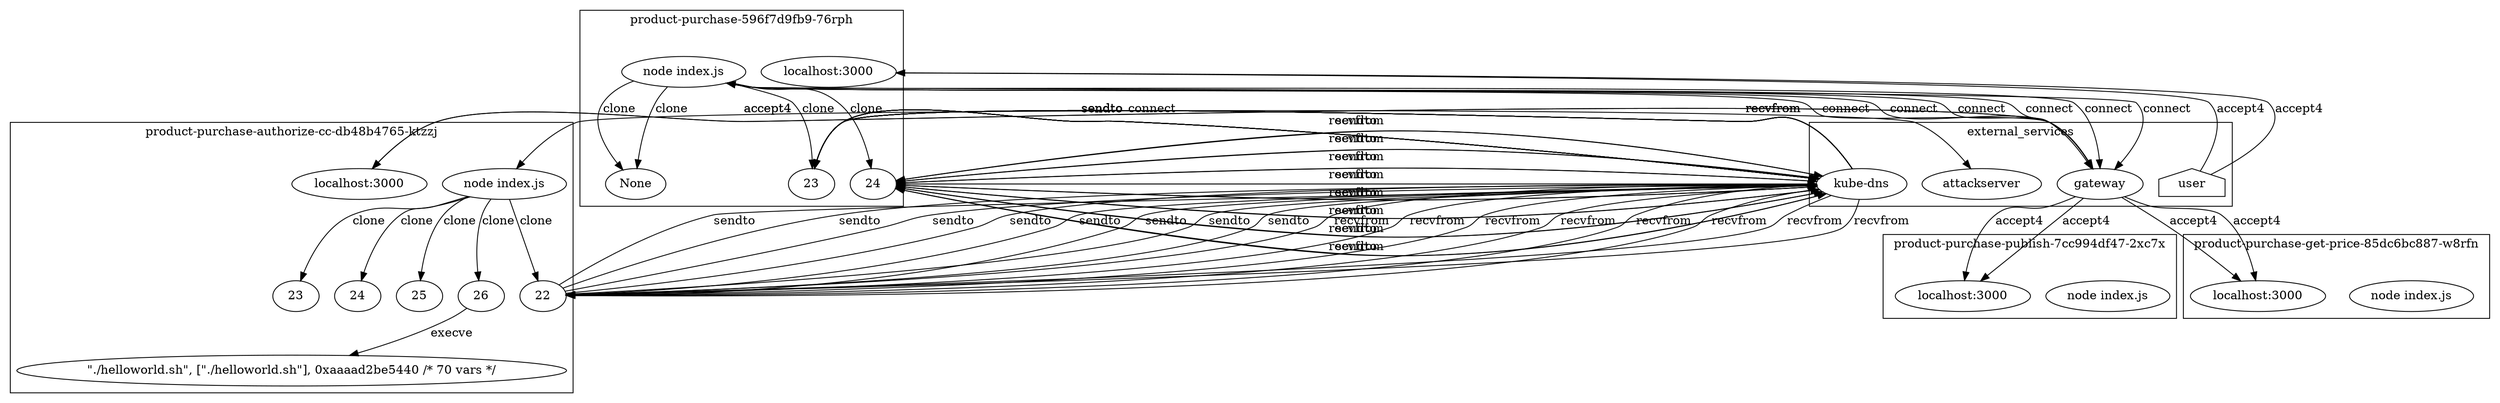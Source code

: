 digraph G {
	subgraph "cluster_ product-purchase-publish-7cc994df47-2xc7x " {
		label=" product-purchase-publish-7cc994df47-2xc7x "
		59450 [label="node index.js"]
		"product-purchase-publish_localhost_3000" [label="localhost:3000"]
		"product-purchase-publish_localhost_3000" [label="localhost:3000"]
	}
	subgraph "cluster_ product-purchase-authorize-cc-db48b4765-ktzzj " {
		label=" product-purchase-authorize-cc-db48b4765-ktzzj "
		60457 [label="node index.js"]
		"product-purchase-authorize-cc_localhost_3000" [label="localhost:3000"]
		"product-purchase-authorize-cc_localhost_3000" [label="localhost:3000"]
		60457 -> 64518 [label=clone]
		60457 -> 64525 [label=clone]
		60457 -> 64521 [label=clone]
		60457 -> 64531 [label=clone]
		60457 -> 64601 [label=clone]
		64518 [label=22]
		64525 [label=23]
		64521 [label=24]
		64531 [label=25]
		64601 [label=26]
		" product-purchase-authorize-cc-db48b4765-ktzzj _./helloworld.sh" [label="\"./helloworld.sh\", [\"./helloworld.sh\"], 0xaaaad2be5440 /* 70 vars */"]
		64601 -> " product-purchase-authorize-cc-db48b4765-ktzzj _./helloworld.sh" [label=execve]
	}
	subgraph "cluster_ product-purchase-596f7d9fb9-76rph " {
		label=" product-purchase-596f7d9fb9-76rph "
		61785 [label="node index.js"]
		"product-purchase_localhost_3000" [label="localhost:3000"]
		"product-purchase_localhost_3000" [label="localhost:3000"]
		61785 -> None [label=clone]
		61785 -> None [label=clone]
		61785 -> 64416 [label=clone]
		61785 -> 64409 [label=clone]
		64416 [label=23]
		64409 [label=24]
	}
	subgraph "cluster_ product-purchase-get-price-85dc6bc887-w8rfn " {
		label=" product-purchase-get-price-85dc6bc887-w8rfn "
		63171 [label="node index.js"]
		"product-purchase-get-price_localhost_3000" [label="localhost:3000"]
		"product-purchase-get-price_localhost_3000" [label="localhost:3000"]
	}
	subgraph cluster_services {
		label=external_services
		user [shape=house]
		"10.107.89.58_8080" -> "product-purchase-publish_localhost_3000" [label=accept4]
		"10.107.89.58_8080" -> "product-purchase-publish_localhost_3000" [label=accept4]
		"10.107.89.58_8080" -> "product-purchase-authorize-cc_localhost_3000" [label=accept4]
		"10.107.89.58_8080" -> "product-purchase-authorize-cc_localhost_3000" [label=accept4]
		"10.110.46.174_8889" [label=attackserver]
		60457 -> "10.110.46.174_8889" [label=connect dir=both]
		"10.96.0.10_53" [label="kube-dns"]
		64518 -> "10.96.0.10_53" [label=sendto]
		"10.96.0.10_53" [label="kube-dns"]
		64518 -> "10.96.0.10_53" [label=sendto]
		"10.96.0.10_53" [label="kube-dns"]
		"10.96.0.10_53" -> 64518 [label=recvfrom]
		"10.96.0.10_53" [label="kube-dns"]
		"10.96.0.10_53" -> 64518 [label=recvfrom]
		"10.96.0.10_53" [label="kube-dns"]
		64518 -> "10.96.0.10_53" [label=sendto]
		"10.96.0.10_53" [label="kube-dns"]
		64518 -> "10.96.0.10_53" [label=sendto]
		"10.96.0.10_53" [label="kube-dns"]
		"10.96.0.10_53" -> 64518 [label=recvfrom]
		"10.96.0.10_53" [label="kube-dns"]
		"10.96.0.10_53" -> 64518 [label=recvfrom]
		"10.96.0.10_53" [label="kube-dns"]
		64518 -> "10.96.0.10_53" [label=sendto]
		"10.96.0.10_53" [label="kube-dns"]
		64518 -> "10.96.0.10_53" [label=sendto]
		"10.96.0.10_53" [label="kube-dns"]
		"10.96.0.10_53" -> 64518 [label=recvfrom]
		"10.96.0.10_53" [label="kube-dns"]
		"10.96.0.10_53" -> 64518 [label=recvfrom]
		"10.96.0.10_53" [label="kube-dns"]
		64518 -> "10.96.0.10_53" [label=sendto]
		"10.96.0.10_53" [label="kube-dns"]
		64518 -> "10.96.0.10_53" [label=sendto]
		"10.96.0.10_53" [label="kube-dns"]
		"10.96.0.10_53" -> 64518 [label=recvfrom]
		"10.96.0.10_53" [label="kube-dns"]
		"10.96.0.10_53" -> 64518 [label=recvfrom]
		user -> "product-purchase_localhost_3000" [label=accept4]
		user -> "product-purchase_localhost_3000" [label=accept4]
		"10.107.89.58_8080" [label=gateway]
		61785 -> "10.107.89.58_8080" [label=connect dir=both]
		"10.107.89.58_8080" [label=gateway]
		61785 -> "10.107.89.58_8080" [label=connect dir=both]
		"10.107.89.58_8080" [label=gateway]
		61785 -> "10.107.89.58_8080" [label=connect dir=both]
		"10.107.89.58_8080" [label=gateway]
		61785 -> "10.107.89.58_8080" [label=connect dir=both]
		"10.107.89.58_8080" [label=gateway]
		61785 -> "10.107.89.58_8080" [label=connect dir=both]
		"10.107.89.58_8080" [label=gateway]
		61785 -> "10.107.89.58_8080" [label=connect dir=both]
		"10.96.0.10_53" [label="kube-dns"]
		64416 -> "10.96.0.10_53" [label=sendto]
		"10.96.0.10_53" [label="kube-dns"]
		64416 -> "10.96.0.10_53" [label=sendto]
		"10.96.0.10_53" [label="kube-dns"]
		"10.96.0.10_53" -> 64416 [label=recvfrom]
		"10.96.0.10_53" [label="kube-dns"]
		"10.96.0.10_53" -> 64416 [label=recvfrom]
		"10.96.0.10_53" [label="kube-dns"]
		64416 -> "10.96.0.10_53" [label=sendto]
		"10.96.0.10_53" [label="kube-dns"]
		64416 -> "10.96.0.10_53" [label=sendto]
		"10.96.0.10_53" [label="kube-dns"]
		"10.96.0.10_53" -> 64416 [label=recvfrom]
		"10.96.0.10_53" [label="kube-dns"]
		"10.96.0.10_53" -> 64416 [label=recvfrom]
		"10.96.0.10_53" [label="kube-dns"]
		64416 -> "10.96.0.10_53" [label=sendto]
		"10.96.0.10_53" [label="kube-dns"]
		64416 -> "10.96.0.10_53" [label=sendto]
		"10.96.0.10_53" [label="kube-dns"]
		"10.96.0.10_53" -> 64416 [label=recvfrom]
		"10.96.0.10_53" [label="kube-dns"]
		"10.96.0.10_53" -> 64416 [label=recvfrom]
		"10.96.0.10_53" [label="kube-dns"]
		64416 -> "10.96.0.10_53" [label=sendto]
		"10.96.0.10_53" [label="kube-dns"]
		64416 -> "10.96.0.10_53" [label=sendto]
		"10.96.0.10_53" [label="kube-dns"]
		"10.96.0.10_53" -> 64416 [label=recvfrom]
		"10.96.0.10_53" [label="kube-dns"]
		"10.96.0.10_53" -> 64416 [label=recvfrom]
		"10.96.0.10_53" [label="kube-dns"]
		64409 -> "10.96.0.10_53" [label=sendto]
		"10.96.0.10_53" [label="kube-dns"]
		64409 -> "10.96.0.10_53" [label=sendto]
		"10.96.0.10_53" [label="kube-dns"]
		"10.96.0.10_53" -> 64409 [label=recvfrom]
		"10.96.0.10_53" [label="kube-dns"]
		"10.96.0.10_53" -> 64409 [label=recvfrom]
		"10.96.0.10_53" [label="kube-dns"]
		64409 -> "10.96.0.10_53" [label=sendto]
		"10.96.0.10_53" [label="kube-dns"]
		64409 -> "10.96.0.10_53" [label=sendto]
		"10.96.0.10_53" [label="kube-dns"]
		"10.96.0.10_53" -> 64409 [label=recvfrom]
		"10.96.0.10_53" [label="kube-dns"]
		"10.96.0.10_53" -> 64409 [label=recvfrom]
		"10.96.0.10_53" [label="kube-dns"]
		64409 -> "10.96.0.10_53" [label=sendto]
		"10.96.0.10_53" [label="kube-dns"]
		64409 -> "10.96.0.10_53" [label=sendto]
		"10.96.0.10_53" [label="kube-dns"]
		"10.96.0.10_53" -> 64409 [label=recvfrom]
		"10.96.0.10_53" [label="kube-dns"]
		"10.96.0.10_53" -> 64409 [label=recvfrom]
		"10.96.0.10_53" [label="kube-dns"]
		64409 -> "10.96.0.10_53" [label=sendto]
		"10.96.0.10_53" [label="kube-dns"]
		64409 -> "10.96.0.10_53" [label=sendto]
		"10.96.0.10_53" [label="kube-dns"]
		"10.96.0.10_53" -> 64409 [label=recvfrom]
		"10.96.0.10_53" [label="kube-dns"]
		"10.96.0.10_53" -> 64409 [label=recvfrom]
		"10.107.89.58_8080" -> "product-purchase-get-price_localhost_3000" [label=accept4]
		"10.107.89.58_8080" -> "product-purchase-get-price_localhost_3000" [label=accept4]
	}
}
